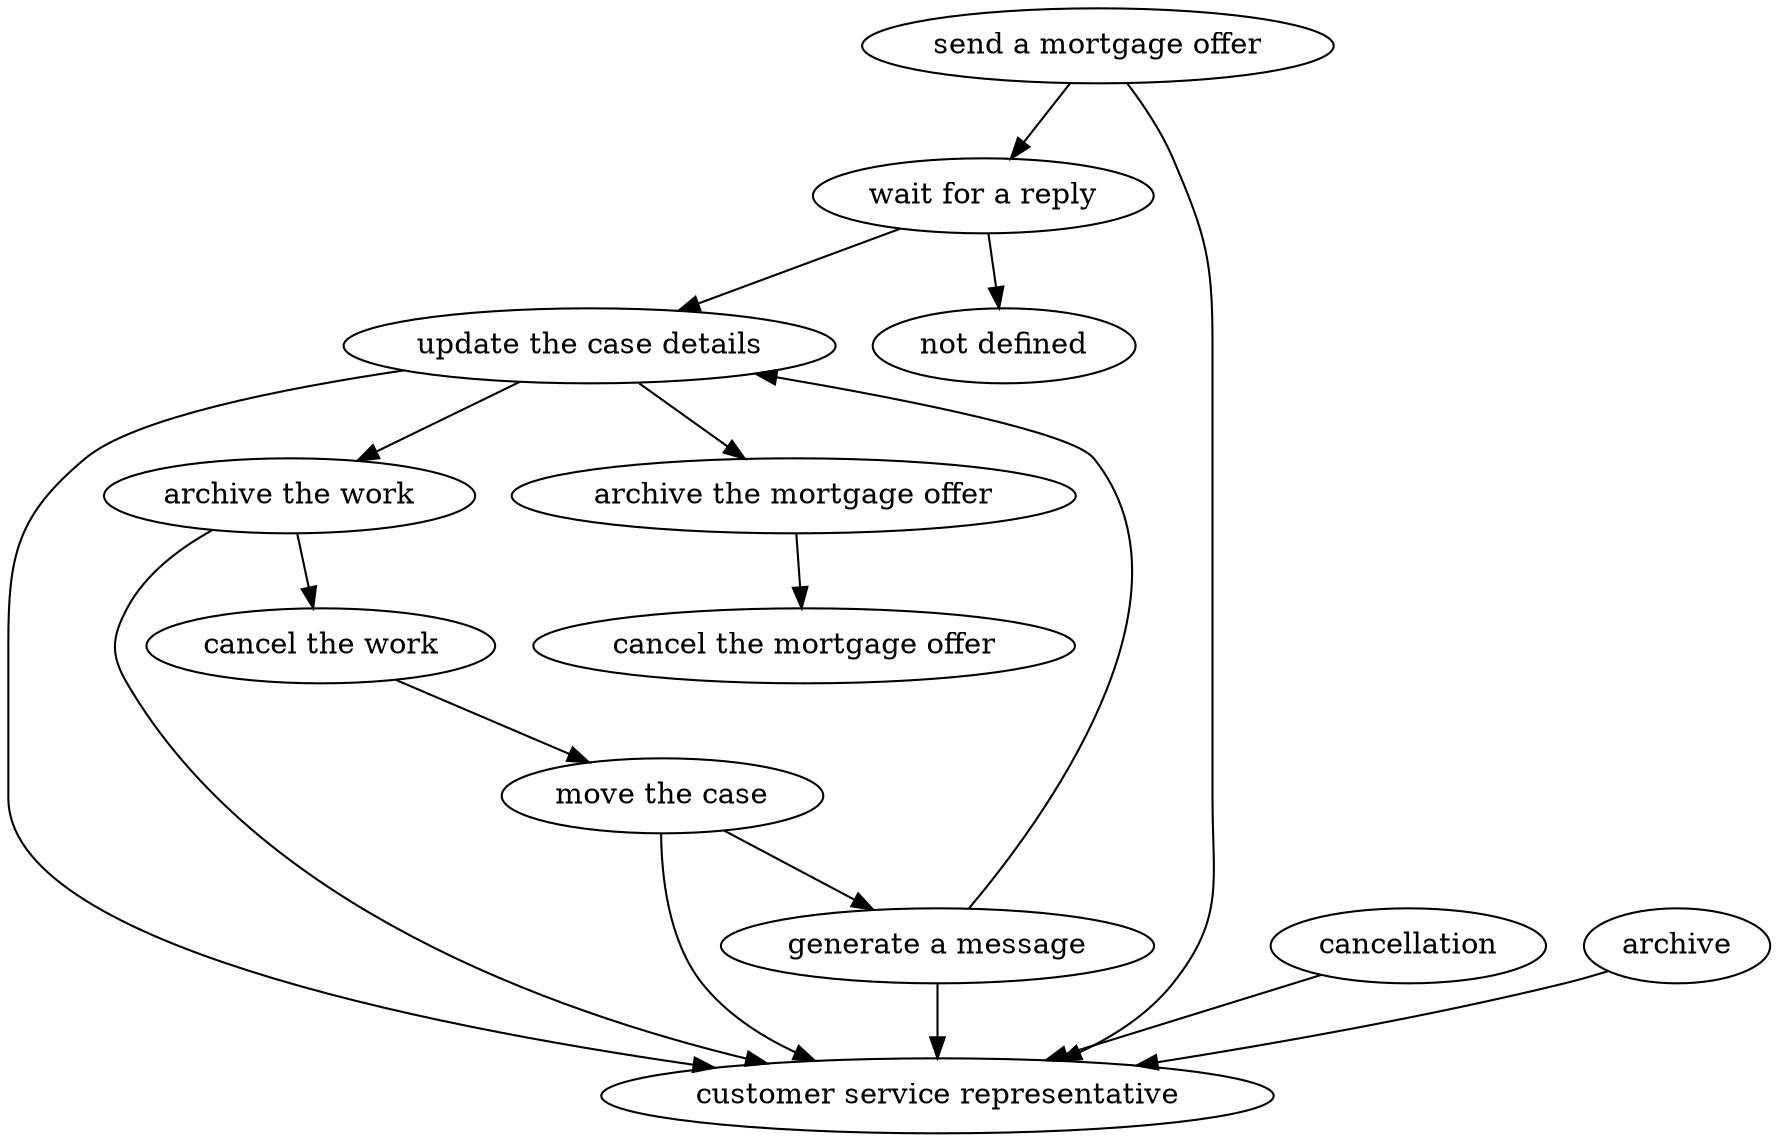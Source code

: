 strict digraph "doc-9.2" {
	graph [name="doc-9.2"];
	"send a mortgage offer"	[attrs="{'type': 'Activity', 'label': 'send a mortgage offer'}"];
	"wait for a reply"	[attrs="{'type': 'Activity', 'label': 'wait for a reply'}"];
	"send a mortgage offer" -> "wait for a reply"	[attrs="{'type': 'flow', 'label': 'flow'}"];
	"customer service representative"	[attrs="{'type': 'Actor', 'label': 'customer service representative'}"];
	"send a mortgage offer" -> "customer service representative"	[attrs="{'type': 'actor performer', 'label': 'actor performer'}"];
	"update the case details"	[attrs="{'type': 'Activity', 'label': 'update the case details'}"];
	"wait for a reply" -> "update the case details"	[attrs="{'type': 'flow', 'label': 'flow'}"];
	"not defined"	[attrs="{'type': 'Actor', 'label': 'not defined'}"];
	"wait for a reply" -> "not defined"	[attrs="{'type': 'actor performer', 'label': 'actor performer'}"];
	"archive the work"	[attrs="{'type': 'Activity', 'label': 'archive the work'}"];
	"update the case details" -> "archive the work"	[attrs="{'type': 'flow', 'label': 'flow'}"];
	"archive the mortgage offer"	[attrs="{'type': 'Activity', 'label': 'archive the mortgage offer'}"];
	"update the case details" -> "archive the mortgage offer"	[attrs="{'type': 'flow', 'label': 'flow'}"];
	"update the case details" -> "customer service representative"	[attrs="{'type': 'actor performer', 'label': 'actor performer'}"];
	"cancel the work"	[attrs="{'type': 'Activity', 'label': 'cancel the work'}"];
	"archive the work" -> "cancel the work"	[attrs="{'type': 'flow', 'label': 'flow'}"];
	"archive the work" -> "customer service representative"	[attrs="{'type': 'actor performer', 'label': 'actor performer'}"];
	"move the case"	[attrs="{'type': 'Activity', 'label': 'move the case'}"];
	"cancel the work" -> "move the case"	[attrs="{'type': 'flow', 'label': 'flow'}"];
	"generate a message"	[attrs="{'type': 'Activity', 'label': 'generate a message'}"];
	"move the case" -> "generate a message"	[attrs="{'type': 'flow', 'label': 'flow'}"];
	"move the case" -> "customer service representative"	[attrs="{'type': 'actor performer', 'label': 'actor performer'}"];
	"generate a message" -> "update the case details"	[attrs="{'type': 'flow', 'label': 'flow'}"];
	"generate a message" -> "customer service representative"	[attrs="{'type': 'actor performer', 'label': 'actor performer'}"];
	"cancel the mortgage offer"	[attrs="{'type': 'Activity', 'label': 'cancel the mortgage offer'}"];
	"archive the mortgage offer" -> "cancel the mortgage offer"	[attrs="{'type': 'flow', 'label': 'flow'}"];
	cancellation	[attrs="{'type': 'Activity', 'label': 'cancellation'}"];
	cancellation -> "customer service representative"	[attrs="{'type': 'actor performer', 'label': 'actor performer'}"];
	archive	[attrs="{'type': 'Activity', 'label': 'archive'}"];
	archive -> "customer service representative"	[attrs="{'type': 'actor performer', 'label': 'actor performer'}"];
}
